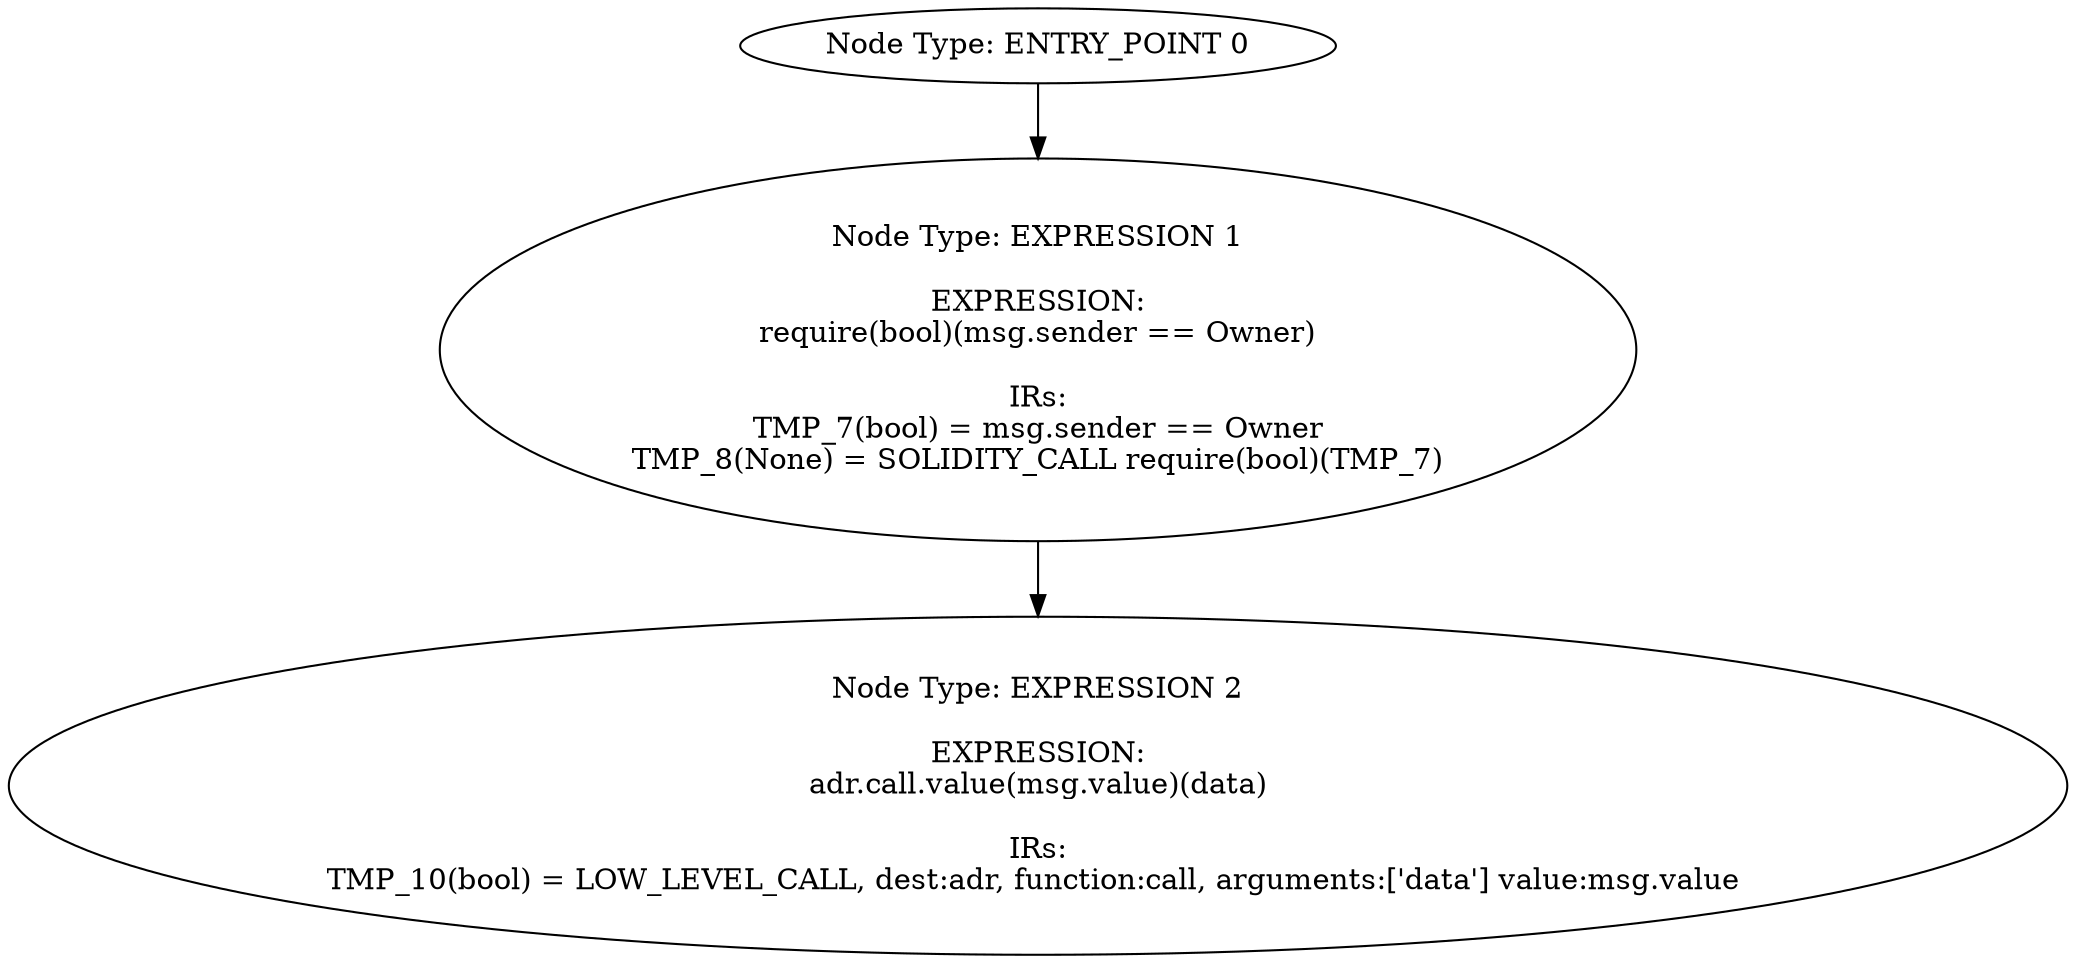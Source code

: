 digraph{
0[label="Node Type: ENTRY_POINT 0
"];
0->1;
1[label="Node Type: EXPRESSION 1

EXPRESSION:
require(bool)(msg.sender == Owner)

IRs:
TMP_7(bool) = msg.sender == Owner
TMP_8(None) = SOLIDITY_CALL require(bool)(TMP_7)"];
1->2;
2[label="Node Type: EXPRESSION 2

EXPRESSION:
adr.call.value(msg.value)(data)

IRs:
TMP_10(bool) = LOW_LEVEL_CALL, dest:adr, function:call, arguments:['data'] value:msg.value "];
}
